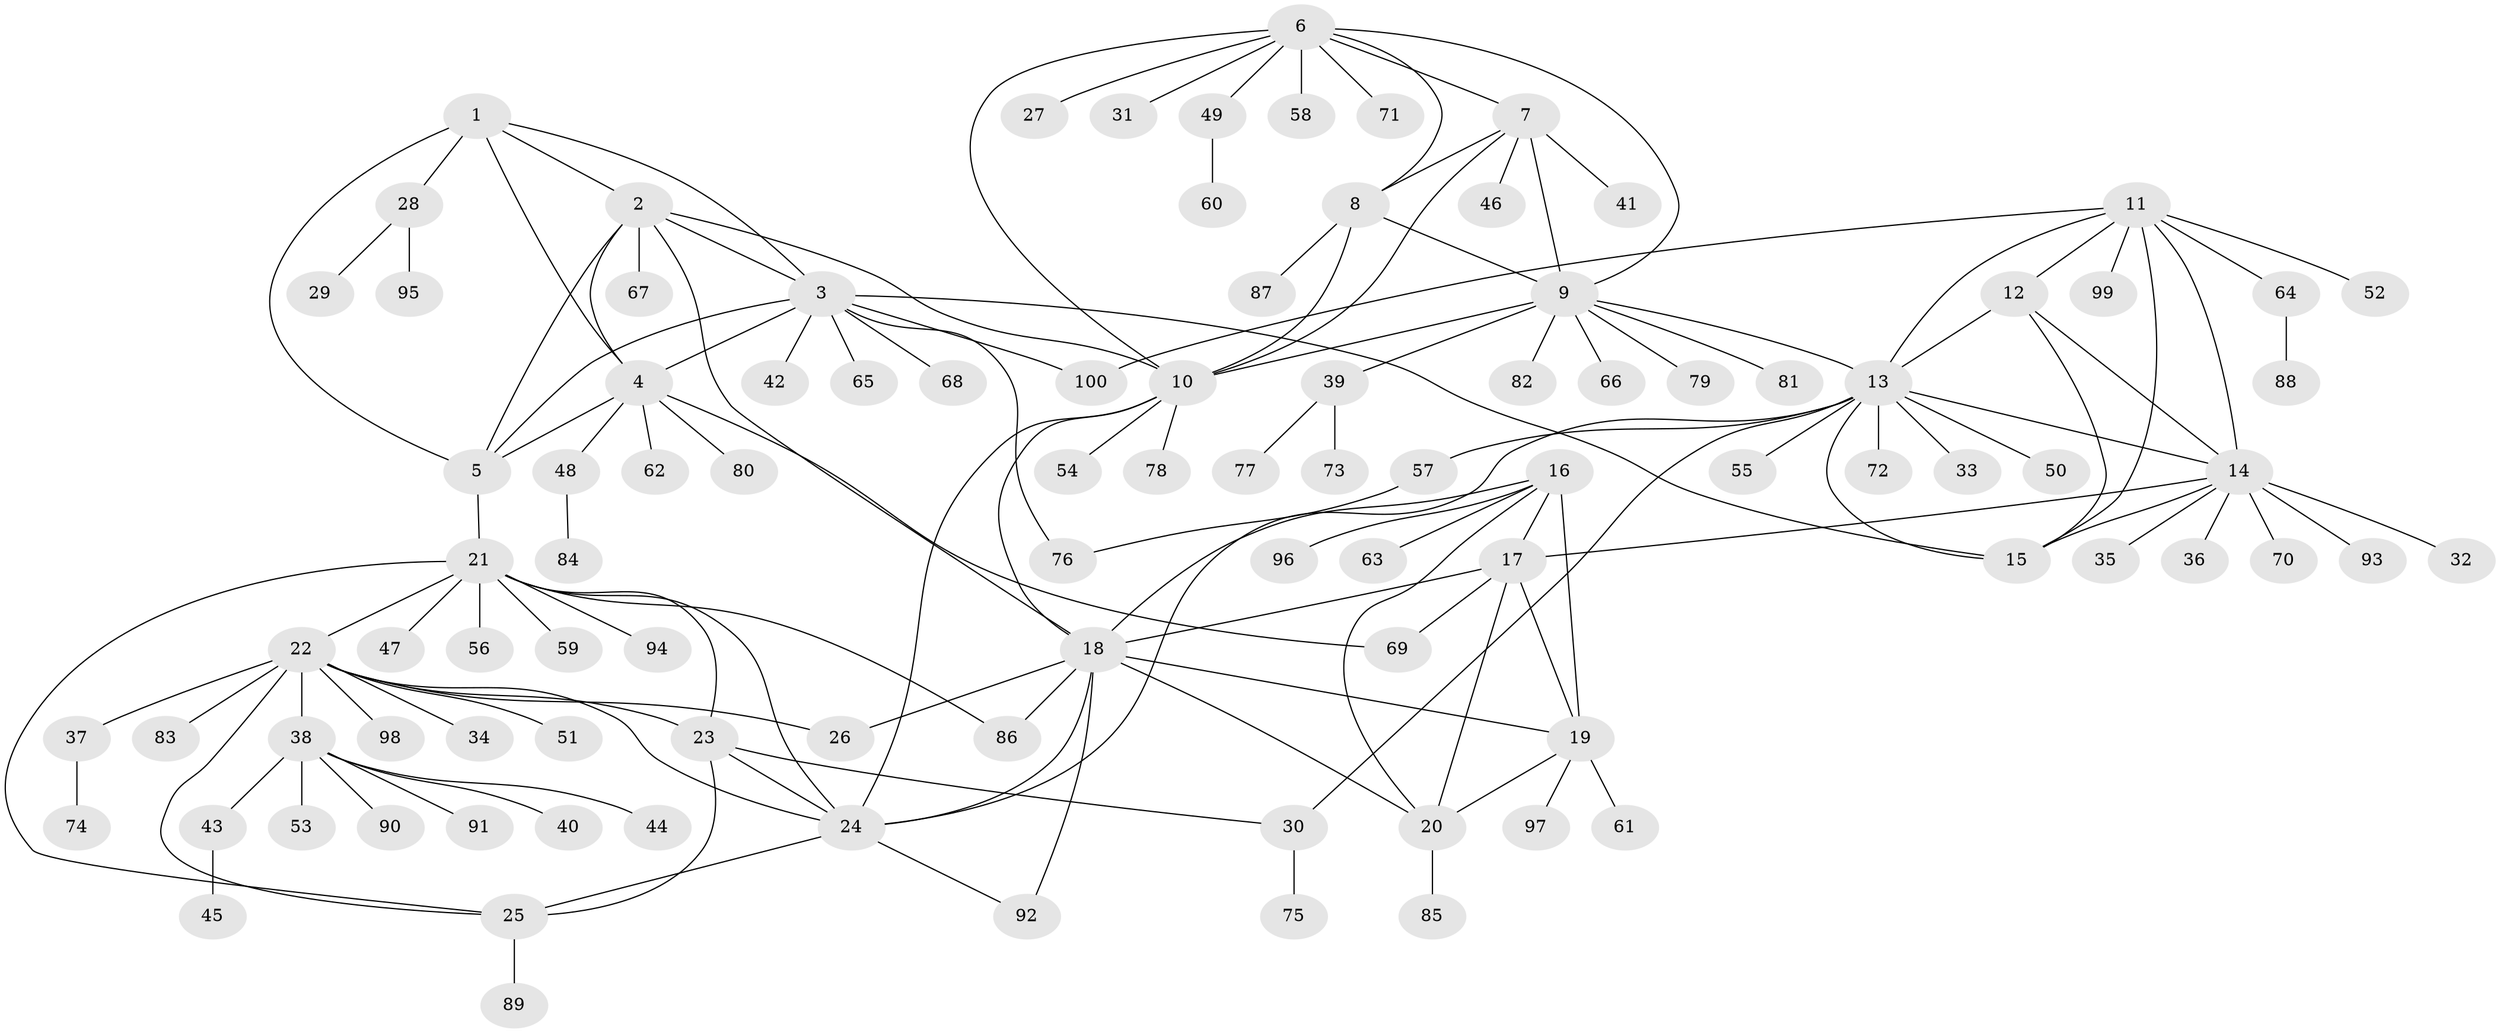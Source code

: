 // coarse degree distribution, {4: 0.02564102564102564, 11: 0.01282051282051282, 5: 0.02564102564102564, 7: 0.02564102564102564, 9: 0.02564102564102564, 10: 0.02564102564102564, 3: 0.02564102564102564, 12: 0.01282051282051282, 8: 0.038461538461538464, 6: 0.02564102564102564, 1: 0.6538461538461539, 2: 0.10256410256410256}
// Generated by graph-tools (version 1.1) at 2025/24/03/03/25 07:24:12]
// undirected, 100 vertices, 142 edges
graph export_dot {
graph [start="1"]
  node [color=gray90,style=filled];
  1;
  2;
  3;
  4;
  5;
  6;
  7;
  8;
  9;
  10;
  11;
  12;
  13;
  14;
  15;
  16;
  17;
  18;
  19;
  20;
  21;
  22;
  23;
  24;
  25;
  26;
  27;
  28;
  29;
  30;
  31;
  32;
  33;
  34;
  35;
  36;
  37;
  38;
  39;
  40;
  41;
  42;
  43;
  44;
  45;
  46;
  47;
  48;
  49;
  50;
  51;
  52;
  53;
  54;
  55;
  56;
  57;
  58;
  59;
  60;
  61;
  62;
  63;
  64;
  65;
  66;
  67;
  68;
  69;
  70;
  71;
  72;
  73;
  74;
  75;
  76;
  77;
  78;
  79;
  80;
  81;
  82;
  83;
  84;
  85;
  86;
  87;
  88;
  89;
  90;
  91;
  92;
  93;
  94;
  95;
  96;
  97;
  98;
  99;
  100;
  1 -- 2;
  1 -- 3;
  1 -- 4;
  1 -- 5;
  1 -- 28;
  2 -- 3;
  2 -- 4;
  2 -- 5;
  2 -- 10;
  2 -- 18;
  2 -- 67;
  3 -- 4;
  3 -- 5;
  3 -- 15;
  3 -- 42;
  3 -- 65;
  3 -- 68;
  3 -- 76;
  3 -- 100;
  4 -- 5;
  4 -- 48;
  4 -- 62;
  4 -- 69;
  4 -- 80;
  5 -- 21;
  6 -- 7;
  6 -- 8;
  6 -- 9;
  6 -- 10;
  6 -- 27;
  6 -- 31;
  6 -- 49;
  6 -- 58;
  6 -- 71;
  7 -- 8;
  7 -- 9;
  7 -- 10;
  7 -- 41;
  7 -- 46;
  8 -- 9;
  8 -- 10;
  8 -- 87;
  9 -- 10;
  9 -- 13;
  9 -- 39;
  9 -- 66;
  9 -- 79;
  9 -- 81;
  9 -- 82;
  10 -- 18;
  10 -- 24;
  10 -- 54;
  10 -- 78;
  11 -- 12;
  11 -- 13;
  11 -- 14;
  11 -- 15;
  11 -- 52;
  11 -- 64;
  11 -- 99;
  11 -- 100;
  12 -- 13;
  12 -- 14;
  12 -- 15;
  13 -- 14;
  13 -- 15;
  13 -- 24;
  13 -- 30;
  13 -- 33;
  13 -- 50;
  13 -- 55;
  13 -- 57;
  13 -- 72;
  14 -- 15;
  14 -- 17;
  14 -- 32;
  14 -- 35;
  14 -- 36;
  14 -- 70;
  14 -- 93;
  16 -- 17;
  16 -- 18;
  16 -- 19;
  16 -- 20;
  16 -- 63;
  16 -- 96;
  17 -- 18;
  17 -- 19;
  17 -- 20;
  17 -- 69;
  18 -- 19;
  18 -- 20;
  18 -- 24;
  18 -- 26;
  18 -- 86;
  18 -- 92;
  19 -- 20;
  19 -- 61;
  19 -- 97;
  20 -- 85;
  21 -- 22;
  21 -- 23;
  21 -- 24;
  21 -- 25;
  21 -- 47;
  21 -- 56;
  21 -- 59;
  21 -- 86;
  21 -- 94;
  22 -- 23;
  22 -- 24;
  22 -- 25;
  22 -- 26;
  22 -- 34;
  22 -- 37;
  22 -- 38;
  22 -- 51;
  22 -- 83;
  22 -- 98;
  23 -- 24;
  23 -- 25;
  23 -- 30;
  24 -- 25;
  24 -- 92;
  25 -- 89;
  28 -- 29;
  28 -- 95;
  30 -- 75;
  37 -- 74;
  38 -- 40;
  38 -- 43;
  38 -- 44;
  38 -- 53;
  38 -- 90;
  38 -- 91;
  39 -- 73;
  39 -- 77;
  43 -- 45;
  48 -- 84;
  49 -- 60;
  57 -- 76;
  64 -- 88;
}
